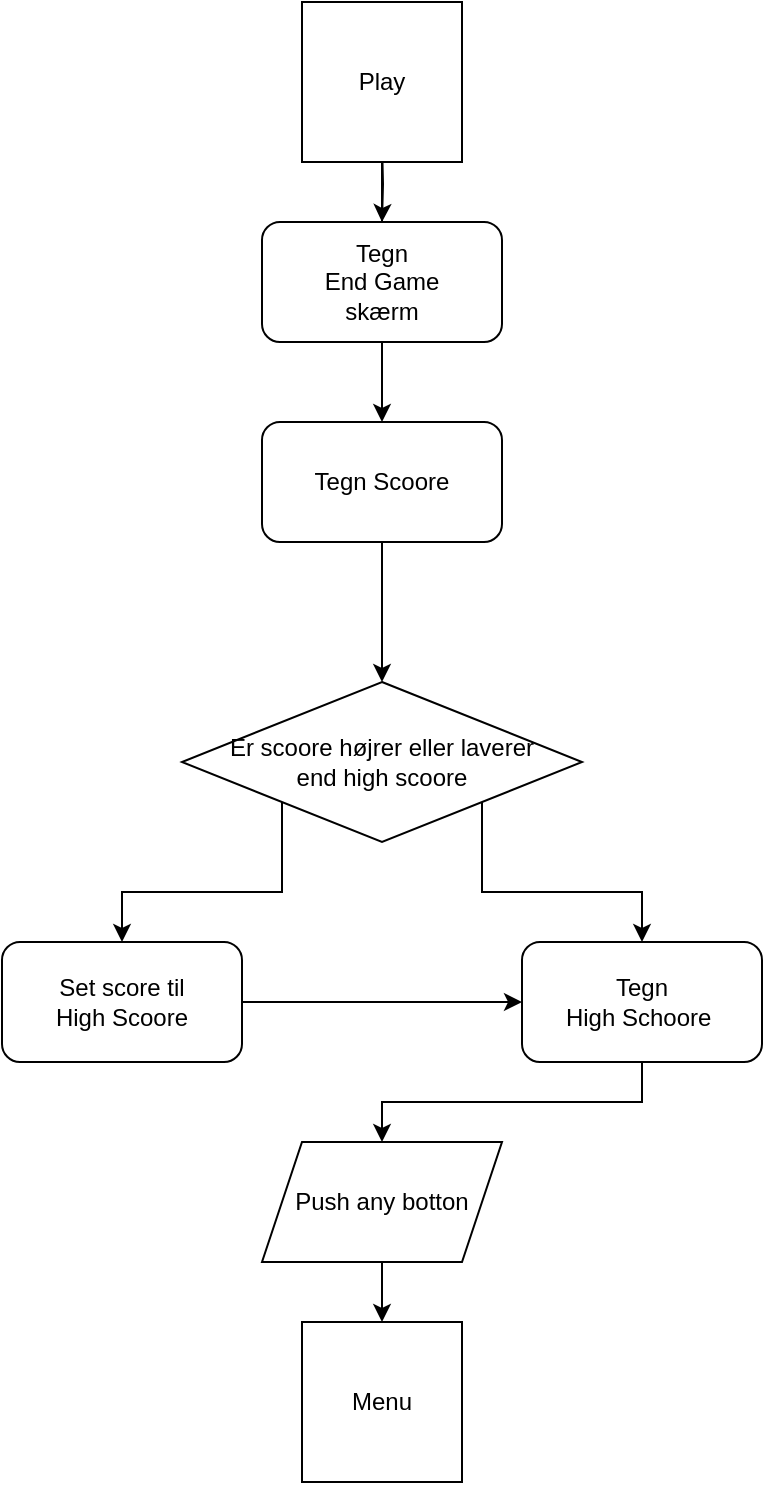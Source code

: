 <mxfile version="19.0.3" type="device"><diagram id="KwepfvkcGNKC1Hf8UQMg" name="Page-1"><mxGraphModel dx="885" dy="489" grid="1" gridSize="10" guides="1" tooltips="1" connect="1" arrows="1" fold="1" page="1" pageScale="1" pageWidth="827" pageHeight="1169" math="0" shadow="0"><root><mxCell id="0"/><mxCell id="1" parent="0"/><mxCell id="ePQSJOH331IUqde2M1Qf-1" style="edgeStyle=orthogonalEdgeStyle;rounded=0;orthogonalLoop=1;jettySize=auto;html=1;exitX=0.5;exitY=1;exitDx=0;exitDy=0;entryX=0.5;entryY=0;entryDx=0;entryDy=0;" edge="1" parent="1"><mxGeometry relative="1" as="geometry"><mxPoint x="420" y="100" as="sourcePoint"/><mxPoint x="420" y="160" as="targetPoint"/></mxGeometry></mxCell><mxCell id="ePQSJOH331IUqde2M1Qf-46" style="edgeStyle=orthogonalEdgeStyle;rounded=0;orthogonalLoop=1;jettySize=auto;html=1;exitX=0;exitY=1;exitDx=0;exitDy=0;entryX=0.5;entryY=0;entryDx=0;entryDy=0;" edge="1" parent="1" source="ePQSJOH331IUqde2M1Qf-7" target="ePQSJOH331IUqde2M1Qf-11"><mxGeometry relative="1" as="geometry"/></mxCell><mxCell id="ePQSJOH331IUqde2M1Qf-52" style="edgeStyle=orthogonalEdgeStyle;rounded=0;orthogonalLoop=1;jettySize=auto;html=1;exitX=1;exitY=1;exitDx=0;exitDy=0;" edge="1" parent="1" source="ePQSJOH331IUqde2M1Qf-7" target="ePQSJOH331IUqde2M1Qf-9"><mxGeometry relative="1" as="geometry"/></mxCell><mxCell id="ePQSJOH331IUqde2M1Qf-7" value="Er scoore højrer eller laverer&lt;br&gt;end high scoore" style="rhombus;whiteSpace=wrap;html=1;" vertex="1" parent="1"><mxGeometry x="320" y="360" width="200" height="80" as="geometry"/></mxCell><mxCell id="ePQSJOH331IUqde2M1Qf-54" style="edgeStyle=orthogonalEdgeStyle;rounded=0;orthogonalLoop=1;jettySize=auto;html=1;exitX=0.5;exitY=1;exitDx=0;exitDy=0;entryX=0.5;entryY=0;entryDx=0;entryDy=0;" edge="1" parent="1" source="ePQSJOH331IUqde2M1Qf-9" target="ePQSJOH331IUqde2M1Qf-35"><mxGeometry relative="1" as="geometry"/></mxCell><mxCell id="ePQSJOH331IUqde2M1Qf-9" value="Tegn &lt;br&gt;High Schoore&amp;nbsp;" style="rounded=1;whiteSpace=wrap;html=1;" vertex="1" parent="1"><mxGeometry x="490" y="490" width="120" height="60" as="geometry"/></mxCell><mxCell id="ePQSJOH331IUqde2M1Qf-53" style="edgeStyle=orthogonalEdgeStyle;rounded=0;orthogonalLoop=1;jettySize=auto;html=1;exitX=1;exitY=0.5;exitDx=0;exitDy=0;entryX=0;entryY=0.5;entryDx=0;entryDy=0;" edge="1" parent="1" source="ePQSJOH331IUqde2M1Qf-11" target="ePQSJOH331IUqde2M1Qf-9"><mxGeometry relative="1" as="geometry"/></mxCell><mxCell id="ePQSJOH331IUqde2M1Qf-11" value="Set score til&lt;br&gt;High Scoore" style="rounded=1;whiteSpace=wrap;html=1;" vertex="1" parent="1"><mxGeometry x="230" y="490" width="120" height="60" as="geometry"/></mxCell><mxCell id="ePQSJOH331IUqde2M1Qf-29" style="edgeStyle=orthogonalEdgeStyle;rounded=0;orthogonalLoop=1;jettySize=auto;html=1;exitX=0.5;exitY=1;exitDx=0;exitDy=0;entryX=0.5;entryY=0;entryDx=0;entryDy=0;" edge="1" parent="1" source="ePQSJOH331IUqde2M1Qf-18" target="ePQSJOH331IUqde2M1Qf-24"><mxGeometry relative="1" as="geometry"/></mxCell><mxCell id="ePQSJOH331IUqde2M1Qf-18" value="Tegn &lt;br&gt;End Game &lt;br&gt;skærm" style="rounded=1;whiteSpace=wrap;html=1;" vertex="1" parent="1"><mxGeometry x="360" y="130" width="120" height="60" as="geometry"/></mxCell><mxCell id="ePQSJOH331IUqde2M1Qf-30" style="edgeStyle=orthogonalEdgeStyle;rounded=0;orthogonalLoop=1;jettySize=auto;html=1;exitX=0.5;exitY=1;exitDx=0;exitDy=0;entryX=0.5;entryY=0;entryDx=0;entryDy=0;" edge="1" parent="1" source="ePQSJOH331IUqde2M1Qf-24" target="ePQSJOH331IUqde2M1Qf-7"><mxGeometry relative="1" as="geometry"/></mxCell><mxCell id="ePQSJOH331IUqde2M1Qf-24" value="Tegn Scoore" style="rounded=1;whiteSpace=wrap;html=1;" vertex="1" parent="1"><mxGeometry x="360" y="230" width="120" height="60" as="geometry"/></mxCell><mxCell id="ePQSJOH331IUqde2M1Qf-25" value="Menu" style="whiteSpace=wrap;html=1;aspect=fixed;" vertex="1" parent="1"><mxGeometry x="380" y="680" width="80" height="80" as="geometry"/></mxCell><mxCell id="ePQSJOH331IUqde2M1Qf-26" style="edgeStyle=orthogonalEdgeStyle;rounded=0;orthogonalLoop=1;jettySize=auto;html=1;exitX=0.5;exitY=1;exitDx=0;exitDy=0;entryX=0.5;entryY=0;entryDx=0;entryDy=0;" edge="1" parent="1" target="ePQSJOH331IUqde2M1Qf-18"><mxGeometry relative="1" as="geometry"><mxPoint x="420" y="90" as="sourcePoint"/></mxGeometry></mxCell><mxCell id="ePQSJOH331IUqde2M1Qf-28" value="Play" style="whiteSpace=wrap;html=1;aspect=fixed;" vertex="1" parent="1"><mxGeometry x="380" y="20" width="80" height="80" as="geometry"/></mxCell><mxCell id="ePQSJOH331IUqde2M1Qf-39" style="edgeStyle=orthogonalEdgeStyle;rounded=0;orthogonalLoop=1;jettySize=auto;html=1;exitX=0.5;exitY=1;exitDx=0;exitDy=0;entryX=0.5;entryY=0;entryDx=0;entryDy=0;" edge="1" parent="1" source="ePQSJOH331IUqde2M1Qf-35" target="ePQSJOH331IUqde2M1Qf-25"><mxGeometry relative="1" as="geometry"/></mxCell><mxCell id="ePQSJOH331IUqde2M1Qf-35" value="Push any botton" style="shape=parallelogram;perimeter=parallelogramPerimeter;whiteSpace=wrap;html=1;fixedSize=1;" vertex="1" parent="1"><mxGeometry x="360" y="590" width="120" height="60" as="geometry"/></mxCell></root></mxGraphModel></diagram></mxfile>